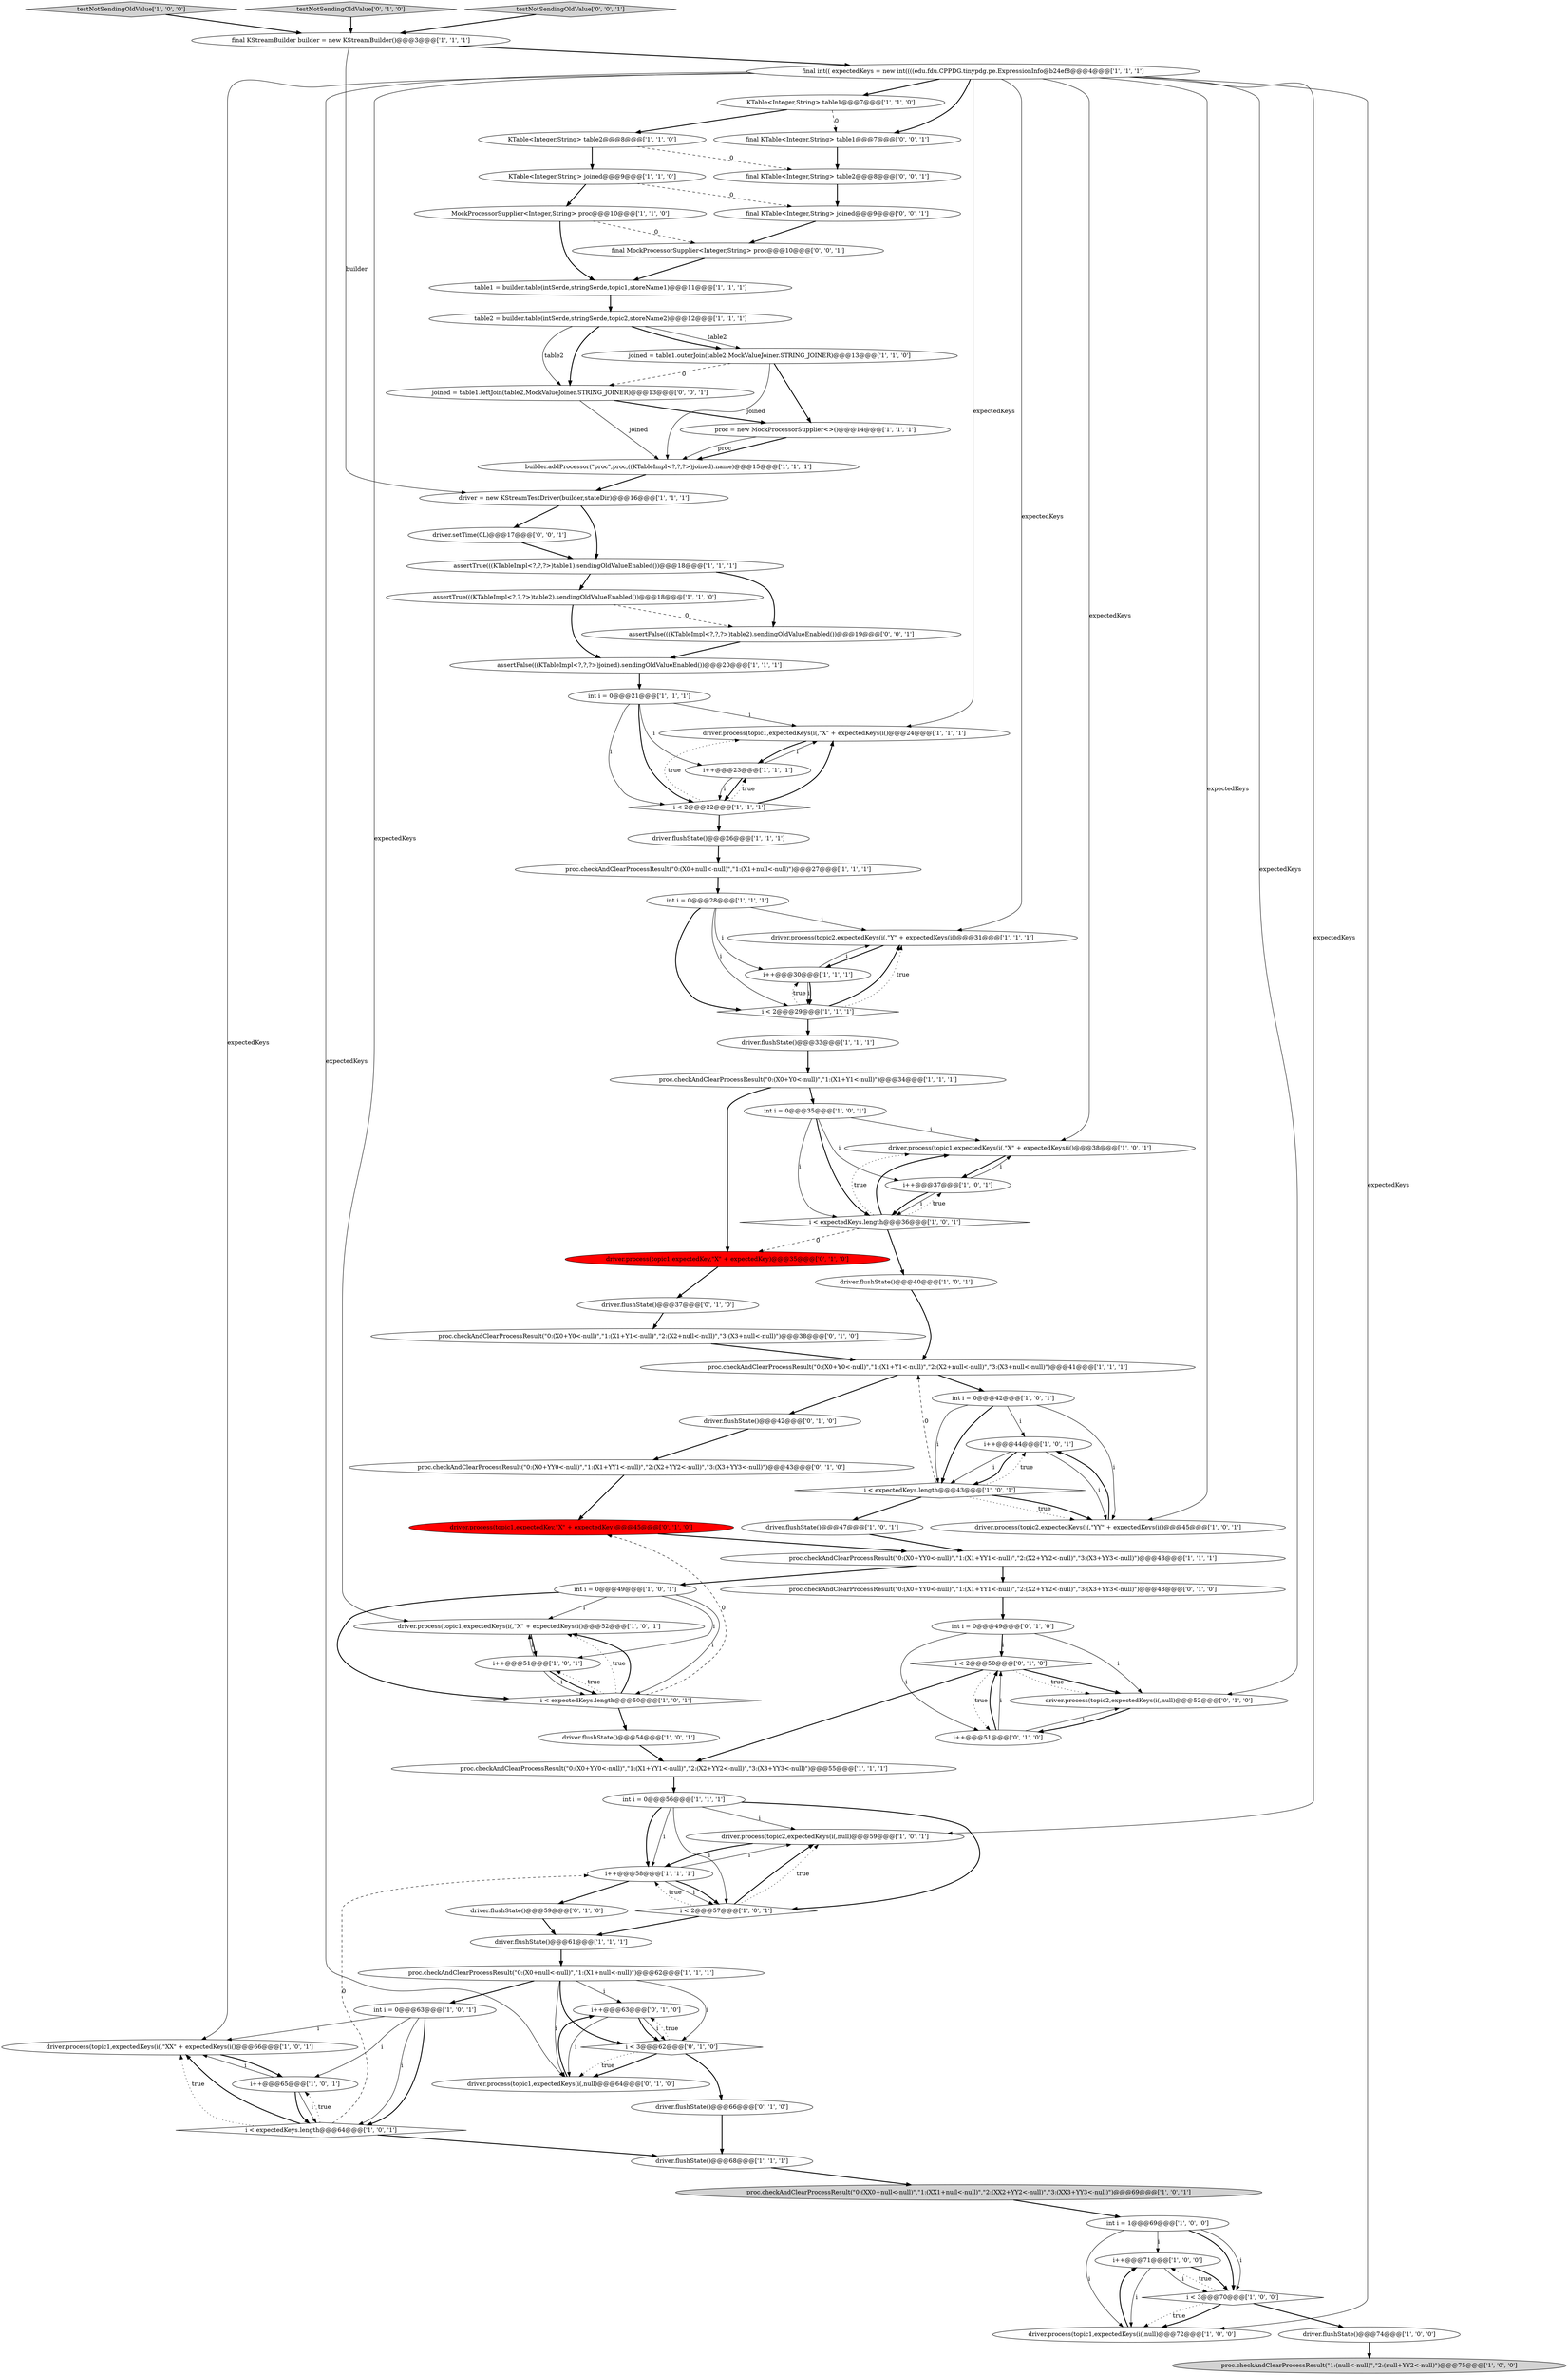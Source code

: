 digraph {
76 [style = filled, label = "proc.checkAndClearProcessResult(\"0:(X0+YY0<-null)\",\"1:(X1+YY1<-null)\",\"2:(X2+YY2<-null)\",\"3:(X3+YY3<-null)\")@@@48@@@['0', '1', '0']", fillcolor = white, shape = ellipse image = "AAA0AAABBB2BBB"];
20 [style = filled, label = "int i = 0@@@49@@@['1', '0', '1']", fillcolor = white, shape = ellipse image = "AAA0AAABBB1BBB"];
57 [style = filled, label = "driver.process(topic2,expectedKeys(i(,null)@@@59@@@['1', '0', '1']", fillcolor = white, shape = ellipse image = "AAA0AAABBB1BBB"];
45 [style = filled, label = "driver.process(topic1,expectedKeys(i(,\"XX\" + expectedKeys(i()@@@66@@@['1', '0', '1']", fillcolor = white, shape = ellipse image = "AAA0AAABBB1BBB"];
75 [style = filled, label = "i++@@@63@@@['0', '1', '0']", fillcolor = white, shape = ellipse image = "AAA0AAABBB2BBB"];
24 [style = filled, label = "assertFalse(((KTableImpl<?,?,?>)joined).sendingOldValueEnabled())@@@20@@@['1', '1', '1']", fillcolor = white, shape = ellipse image = "AAA0AAABBB1BBB"];
36 [style = filled, label = "proc.checkAndClearProcessResult(\"0:(X0+Y0<-null)\",\"1:(X1+Y1<-null)\",\"2:(X2+null<-null)\",\"3:(X3+null<-null)\")@@@41@@@['1', '1', '1']", fillcolor = white, shape = ellipse image = "AAA0AAABBB1BBB"];
27 [style = filled, label = "i++@@@71@@@['1', '0', '0']", fillcolor = white, shape = ellipse image = "AAA0AAABBB1BBB"];
42 [style = filled, label = "driver.flushState()@@@68@@@['1', '1', '1']", fillcolor = white, shape = ellipse image = "AAA0AAABBB1BBB"];
9 [style = filled, label = "proc.checkAndClearProcessResult(\"0:(XX0+null<-null)\",\"1:(XX1+null<-null)\",\"2:(XX2+YY2<-null)\",\"3:(XX3+YY3<-null)\")@@@69@@@['1', '0', '1']", fillcolor = lightgray, shape = ellipse image = "AAA0AAABBB1BBB"];
65 [style = filled, label = "driver.process(topic1,expectedKey,\"X\" + expectedKey)@@@45@@@['0', '1', '0']", fillcolor = red, shape = ellipse image = "AAA1AAABBB2BBB"];
50 [style = filled, label = "driver.process(topic2,expectedKeys(i(,\"Y\" + expectedKeys(i()@@@31@@@['1', '1', '1']", fillcolor = white, shape = ellipse image = "AAA0AAABBB1BBB"];
59 [style = filled, label = "joined = table1.outerJoin(table2,MockValueJoiner.STRING_JOINER)@@@13@@@['1', '1', '0']", fillcolor = white, shape = ellipse image = "AAA0AAABBB1BBB"];
33 [style = filled, label = "driver.flushState()@@@47@@@['1', '0', '1']", fillcolor = white, shape = ellipse image = "AAA0AAABBB1BBB"];
0 [style = filled, label = "int i = 0@@@28@@@['1', '1', '1']", fillcolor = white, shape = ellipse image = "AAA0AAABBB1BBB"];
40 [style = filled, label = "driver.process(topic1,expectedKeys(i(,\"X\" + expectedKeys(i()@@@52@@@['1', '0', '1']", fillcolor = white, shape = ellipse image = "AAA0AAABBB1BBB"];
54 [style = filled, label = "driver.process(topic1,expectedKeys(i(,null)@@@72@@@['1', '0', '0']", fillcolor = white, shape = ellipse image = "AAA0AAABBB1BBB"];
6 [style = filled, label = "i++@@@23@@@['1', '1', '1']", fillcolor = white, shape = ellipse image = "AAA0AAABBB1BBB"];
80 [style = filled, label = "driver.flushState()@@@42@@@['0', '1', '0']", fillcolor = white, shape = ellipse image = "AAA0AAABBB2BBB"];
4 [style = filled, label = "proc.checkAndClearProcessResult(\"0:(X0+null<-null)\",\"1:(X1+null<-null)\")@@@27@@@['1', '1', '1']", fillcolor = white, shape = ellipse image = "AAA0AAABBB1BBB"];
64 [style = filled, label = "proc.checkAndClearProcessResult(\"0:(X0+Y0<-null)\",\"1:(X1+Y1<-null)\",\"2:(X2+null<-null)\",\"3:(X3+null<-null)\")@@@38@@@['0', '1', '0']", fillcolor = white, shape = ellipse image = "AAA0AAABBB2BBB"];
88 [style = filled, label = "final KTable<Integer,String> joined@@@9@@@['0', '0', '1']", fillcolor = white, shape = ellipse image = "AAA0AAABBB3BBB"];
73 [style = filled, label = "i < 2@@@50@@@['0', '1', '0']", fillcolor = white, shape = diamond image = "AAA0AAABBB2BBB"];
47 [style = filled, label = "table2 = builder.table(intSerde,stringSerde,topic2,storeName2)@@@12@@@['1', '1', '1']", fillcolor = white, shape = ellipse image = "AAA0AAABBB1BBB"];
71 [style = filled, label = "driver.process(topic1,expectedKeys(i(,null)@@@64@@@['0', '1', '0']", fillcolor = white, shape = ellipse image = "AAA0AAABBB2BBB"];
35 [style = filled, label = "int i = 0@@@63@@@['1', '0', '1']", fillcolor = white, shape = ellipse image = "AAA0AAABBB1BBB"];
44 [style = filled, label = "int i = 0@@@56@@@['1', '1', '1']", fillcolor = white, shape = ellipse image = "AAA0AAABBB1BBB"];
11 [style = filled, label = "assertTrue(((KTableImpl<?,?,?>)table2).sendingOldValueEnabled())@@@18@@@['1', '1', '0']", fillcolor = white, shape = ellipse image = "AAA0AAABBB1BBB"];
32 [style = filled, label = "final int(( expectedKeys = new int((((edu.fdu.CPPDG.tinypdg.pe.ExpressionInfo@b24ef8@@@4@@@['1', '1', '1']", fillcolor = white, shape = ellipse image = "AAA0AAABBB1BBB"];
49 [style = filled, label = "i < 2@@@22@@@['1', '1', '1']", fillcolor = white, shape = diamond image = "AAA0AAABBB1BBB"];
79 [style = filled, label = "driver.flushState()@@@66@@@['0', '1', '0']", fillcolor = white, shape = ellipse image = "AAA0AAABBB2BBB"];
82 [style = filled, label = "driver.setTime(0L)@@@17@@@['0', '0', '1']", fillcolor = white, shape = ellipse image = "AAA0AAABBB3BBB"];
1 [style = filled, label = "proc.checkAndClearProcessResult(\"0:(X0+Y0<-null)\",\"1:(X1+Y1<-null)\")@@@34@@@['1', '1', '1']", fillcolor = white, shape = ellipse image = "AAA0AAABBB1BBB"];
39 [style = filled, label = "builder.addProcessor(\"proc\",proc,((KTableImpl<?,?,?>)joined).name)@@@15@@@['1', '1', '1']", fillcolor = white, shape = ellipse image = "AAA0AAABBB1BBB"];
69 [style = filled, label = "proc.checkAndClearProcessResult(\"0:(X0+YY0<-null)\",\"1:(X1+YY1<-null)\",\"2:(X2+YY2<-null)\",\"3:(X3+YY3<-null)\")@@@43@@@['0', '1', '0']", fillcolor = white, shape = ellipse image = "AAA0AAABBB2BBB"];
3 [style = filled, label = "testNotSendingOldValue['1', '0', '0']", fillcolor = lightgray, shape = diamond image = "AAA0AAABBB1BBB"];
34 [style = filled, label = "i++@@@58@@@['1', '1', '1']", fillcolor = white, shape = ellipse image = "AAA0AAABBB1BBB"];
60 [style = filled, label = "int i = 0@@@35@@@['1', '0', '1']", fillcolor = white, shape = ellipse image = "AAA0AAABBB1BBB"];
58 [style = filled, label = "proc.checkAndClearProcessResult(\"0:(X0+YY0<-null)\",\"1:(X1+YY1<-null)\",\"2:(X2+YY2<-null)\",\"3:(X3+YY3<-null)\")@@@55@@@['1', '1', '1']", fillcolor = white, shape = ellipse image = "AAA0AAABBB1BBB"];
84 [style = filled, label = "final MockProcessorSupplier<Integer,String> proc@@@10@@@['0', '0', '1']", fillcolor = white, shape = ellipse image = "AAA0AAABBB3BBB"];
16 [style = filled, label = "driver.flushState()@@@61@@@['1', '1', '1']", fillcolor = white, shape = ellipse image = "AAA0AAABBB1BBB"];
38 [style = filled, label = "proc.checkAndClearProcessResult(\"0:(X0+YY0<-null)\",\"1:(X1+YY1<-null)\",\"2:(X2+YY2<-null)\",\"3:(X3+YY3<-null)\")@@@48@@@['1', '1', '1']", fillcolor = white, shape = ellipse image = "AAA0AAABBB1BBB"];
2 [style = filled, label = "driver.process(topic1,expectedKeys(i(,\"X\" + expectedKeys(i()@@@38@@@['1', '0', '1']", fillcolor = white, shape = ellipse image = "AAA0AAABBB1BBB"];
81 [style = filled, label = "assertFalse(((KTableImpl<?,?,?>)table2).sendingOldValueEnabled())@@@19@@@['0', '0', '1']", fillcolor = white, shape = ellipse image = "AAA0AAABBB3BBB"];
55 [style = filled, label = "MockProcessorSupplier<Integer,String> proc@@@10@@@['1', '1', '0']", fillcolor = white, shape = ellipse image = "AAA0AAABBB1BBB"];
68 [style = filled, label = "driver.flushState()@@@37@@@['0', '1', '0']", fillcolor = white, shape = ellipse image = "AAA0AAABBB2BBB"];
13 [style = filled, label = "driver.process(topic1,expectedKeys(i(,\"X\" + expectedKeys(i()@@@24@@@['1', '1', '1']", fillcolor = white, shape = ellipse image = "AAA0AAABBB1BBB"];
77 [style = filled, label = "driver.process(topic1,expectedKey,\"X\" + expectedKey)@@@35@@@['0', '1', '0']", fillcolor = red, shape = ellipse image = "AAA1AAABBB2BBB"];
7 [style = filled, label = "table1 = builder.table(intSerde,stringSerde,topic1,storeName1)@@@11@@@['1', '1', '1']", fillcolor = white, shape = ellipse image = "AAA0AAABBB1BBB"];
10 [style = filled, label = "i++@@@44@@@['1', '0', '1']", fillcolor = white, shape = ellipse image = "AAA0AAABBB1BBB"];
87 [style = filled, label = "joined = table1.leftJoin(table2,MockValueJoiner.STRING_JOINER)@@@13@@@['0', '0', '1']", fillcolor = white, shape = ellipse image = "AAA0AAABBB3BBB"];
37 [style = filled, label = "i++@@@51@@@['1', '0', '1']", fillcolor = white, shape = ellipse image = "AAA0AAABBB1BBB"];
61 [style = filled, label = "driver.flushState()@@@40@@@['1', '0', '1']", fillcolor = white, shape = ellipse image = "AAA0AAABBB1BBB"];
30 [style = filled, label = "i++@@@30@@@['1', '1', '1']", fillcolor = white, shape = ellipse image = "AAA0AAABBB1BBB"];
86 [style = filled, label = "final KTable<Integer,String> table1@@@7@@@['0', '0', '1']", fillcolor = white, shape = ellipse image = "AAA0AAABBB3BBB"];
78 [style = filled, label = "int i = 0@@@49@@@['0', '1', '0']", fillcolor = white, shape = ellipse image = "AAA0AAABBB2BBB"];
83 [style = filled, label = "final KTable<Integer,String> table2@@@8@@@['0', '0', '1']", fillcolor = white, shape = ellipse image = "AAA0AAABBB3BBB"];
48 [style = filled, label = "driver.flushState()@@@26@@@['1', '1', '1']", fillcolor = white, shape = ellipse image = "AAA0AAABBB1BBB"];
29 [style = filled, label = "KTable<Integer,String> table1@@@7@@@['1', '1', '0']", fillcolor = white, shape = ellipse image = "AAA0AAABBB1BBB"];
31 [style = filled, label = "proc.checkAndClearProcessResult(\"1:(null<-null)\",\"2:(null+YY2<-null)\")@@@75@@@['1', '0', '0']", fillcolor = lightgray, shape = ellipse image = "AAA0AAABBB1BBB"];
62 [style = filled, label = "i++@@@65@@@['1', '0', '1']", fillcolor = white, shape = ellipse image = "AAA0AAABBB1BBB"];
15 [style = filled, label = "i < expectedKeys.length@@@36@@@['1', '0', '1']", fillcolor = white, shape = diamond image = "AAA0AAABBB1BBB"];
28 [style = filled, label = "int i = 1@@@69@@@['1', '0', '0']", fillcolor = white, shape = ellipse image = "AAA0AAABBB1BBB"];
67 [style = filled, label = "testNotSendingOldValue['0', '1', '0']", fillcolor = lightgray, shape = diamond image = "AAA0AAABBB2BBB"];
14 [style = filled, label = "i < 2@@@29@@@['1', '1', '1']", fillcolor = white, shape = diamond image = "AAA0AAABBB1BBB"];
23 [style = filled, label = "i++@@@37@@@['1', '0', '1']", fillcolor = white, shape = ellipse image = "AAA0AAABBB1BBB"];
46 [style = filled, label = "i < expectedKeys.length@@@64@@@['1', '0', '1']", fillcolor = white, shape = diamond image = "AAA0AAABBB1BBB"];
56 [style = filled, label = "driver.process(topic2,expectedKeys(i(,\"YY\" + expectedKeys(i()@@@45@@@['1', '0', '1']", fillcolor = white, shape = ellipse image = "AAA0AAABBB1BBB"];
70 [style = filled, label = "driver.process(topic2,expectedKeys(i(,null)@@@52@@@['0', '1', '0']", fillcolor = white, shape = ellipse image = "AAA0AAABBB2BBB"];
17 [style = filled, label = "assertTrue(((KTableImpl<?,?,?>)table1).sendingOldValueEnabled())@@@18@@@['1', '1', '1']", fillcolor = white, shape = ellipse image = "AAA0AAABBB1BBB"];
5 [style = filled, label = "proc = new MockProcessorSupplier<>()@@@14@@@['1', '1', '1']", fillcolor = white, shape = ellipse image = "AAA0AAABBB1BBB"];
8 [style = filled, label = "KTable<Integer,String> table2@@@8@@@['1', '1', '0']", fillcolor = white, shape = ellipse image = "AAA0AAABBB1BBB"];
51 [style = filled, label = "driver.flushState()@@@74@@@['1', '0', '0']", fillcolor = white, shape = ellipse image = "AAA0AAABBB1BBB"];
18 [style = filled, label = "proc.checkAndClearProcessResult(\"0:(X0+null<-null)\",\"1:(X1+null<-null)\")@@@62@@@['1', '1', '1']", fillcolor = white, shape = ellipse image = "AAA0AAABBB1BBB"];
52 [style = filled, label = "driver.flushState()@@@33@@@['1', '1', '1']", fillcolor = white, shape = ellipse image = "AAA0AAABBB1BBB"];
43 [style = filled, label = "i < expectedKeys.length@@@43@@@['1', '0', '1']", fillcolor = white, shape = diamond image = "AAA0AAABBB1BBB"];
41 [style = filled, label = "KTable<Integer,String> joined@@@9@@@['1', '1', '0']", fillcolor = white, shape = ellipse image = "AAA0AAABBB1BBB"];
85 [style = filled, label = "testNotSendingOldValue['0', '0', '1']", fillcolor = lightgray, shape = diamond image = "AAA0AAABBB3BBB"];
12 [style = filled, label = "i < expectedKeys.length@@@50@@@['1', '0', '1']", fillcolor = white, shape = diamond image = "AAA0AAABBB1BBB"];
21 [style = filled, label = "i < 3@@@70@@@['1', '0', '0']", fillcolor = white, shape = diamond image = "AAA0AAABBB1BBB"];
25 [style = filled, label = "int i = 0@@@42@@@['1', '0', '1']", fillcolor = white, shape = ellipse image = "AAA0AAABBB1BBB"];
63 [style = filled, label = "driver = new KStreamTestDriver(builder,stateDir)@@@16@@@['1', '1', '1']", fillcolor = white, shape = ellipse image = "AAA0AAABBB1BBB"];
66 [style = filled, label = "i < 3@@@62@@@['0', '1', '0']", fillcolor = white, shape = diamond image = "AAA0AAABBB2BBB"];
26 [style = filled, label = "int i = 0@@@21@@@['1', '1', '1']", fillcolor = white, shape = ellipse image = "AAA0AAABBB1BBB"];
53 [style = filled, label = "driver.flushState()@@@54@@@['1', '0', '1']", fillcolor = white, shape = ellipse image = "AAA0AAABBB1BBB"];
72 [style = filled, label = "i++@@@51@@@['0', '1', '0']", fillcolor = white, shape = ellipse image = "AAA0AAABBB2BBB"];
22 [style = filled, label = "i < 2@@@57@@@['1', '0', '1']", fillcolor = white, shape = diamond image = "AAA0AAABBB1BBB"];
74 [style = filled, label = "driver.flushState()@@@59@@@['0', '1', '0']", fillcolor = white, shape = ellipse image = "AAA0AAABBB2BBB"];
19 [style = filled, label = "final KStreamBuilder builder = new KStreamBuilder()@@@3@@@['1', '1', '1']", fillcolor = white, shape = ellipse image = "AAA0AAABBB1BBB"];
52->1 [style = bold, label=""];
64->36 [style = bold, label=""];
12->53 [style = bold, label=""];
28->54 [style = solid, label="i"];
54->27 [style = bold, label=""];
12->40 [style = dotted, label="true"];
21->51 [style = bold, label=""];
38->76 [style = bold, label=""];
83->88 [style = bold, label=""];
25->43 [style = solid, label="i"];
43->56 [style = dotted, label="true"];
73->58 [style = bold, label=""];
46->62 [style = dotted, label="true"];
15->61 [style = bold, label=""];
43->36 [style = dashed, label="0"];
32->45 [style = solid, label="expectedKeys"];
32->54 [style = solid, label="expectedKeys"];
37->12 [style = solid, label="i"];
48->4 [style = bold, label=""];
12->65 [style = dashed, label="0"];
42->9 [style = bold, label=""];
21->54 [style = bold, label=""];
49->48 [style = bold, label=""];
53->58 [style = bold, label=""];
21->27 [style = dotted, label="true"];
44->22 [style = solid, label="i"];
25->43 [style = bold, label=""];
8->83 [style = dashed, label="0"];
78->72 [style = solid, label="i"];
6->13 [style = solid, label="i"];
57->34 [style = bold, label=""];
32->13 [style = solid, label="expectedKeys"];
2->23 [style = bold, label=""];
12->40 [style = bold, label=""];
0->14 [style = bold, label=""];
28->21 [style = bold, label=""];
20->37 [style = solid, label="i"];
30->14 [style = solid, label="i"];
78->70 [style = solid, label="i"];
3->19 [style = bold, label=""];
49->13 [style = bold, label=""];
82->17 [style = bold, label=""];
72->73 [style = bold, label=""];
22->57 [style = bold, label=""];
45->62 [style = bold, label=""];
46->34 [style = dashed, label="0"];
18->35 [style = bold, label=""];
30->14 [style = bold, label=""];
20->12 [style = solid, label="i"];
47->87 [style = solid, label="table2"];
34->57 [style = solid, label="i"];
32->70 [style = solid, label="expectedKeys"];
40->37 [style = bold, label=""];
72->73 [style = solid, label="i"];
67->19 [style = bold, label=""];
81->24 [style = bold, label=""];
26->49 [style = solid, label="i"];
46->42 [style = bold, label=""];
62->46 [style = bold, label=""];
85->19 [style = bold, label=""];
6->49 [style = solid, label="i"];
47->59 [style = solid, label="table2"];
5->39 [style = bold, label=""];
50->30 [style = bold, label=""];
15->2 [style = dotted, label="true"];
10->56 [style = solid, label="i"];
32->50 [style = solid, label="expectedKeys"];
23->2 [style = solid, label="i"];
26->49 [style = bold, label=""];
29->86 [style = dashed, label="0"];
6->49 [style = bold, label=""];
28->27 [style = solid, label="i"];
47->87 [style = bold, label=""];
34->74 [style = bold, label=""];
71->75 [style = bold, label=""];
18->66 [style = solid, label="i"];
10->43 [style = solid, label="i"];
55->84 [style = dashed, label="0"];
4->0 [style = bold, label=""];
56->10 [style = bold, label=""];
36->25 [style = bold, label=""];
87->39 [style = solid, label="joined"];
75->66 [style = bold, label=""];
21->54 [style = dotted, label="true"];
23->15 [style = solid, label="i"];
65->38 [style = bold, label=""];
55->7 [style = bold, label=""];
72->70 [style = solid, label="i"];
44->57 [style = solid, label="i"];
44->34 [style = bold, label=""];
66->71 [style = bold, label=""];
46->45 [style = dotted, label="true"];
0->50 [style = solid, label="i"];
14->52 [style = bold, label=""];
43->33 [style = bold, label=""];
44->22 [style = bold, label=""];
78->73 [style = bold, label=""];
30->50 [style = solid, label="i"];
35->46 [style = solid, label="i"];
88->84 [style = bold, label=""];
20->40 [style = solid, label="i"];
32->71 [style = solid, label="expectedKeys"];
12->37 [style = dotted, label="true"];
43->10 [style = dotted, label="true"];
27->54 [style = solid, label="i"];
18->66 [style = bold, label=""];
73->72 [style = dotted, label="true"];
38->20 [style = bold, label=""];
49->13 [style = dotted, label="true"];
16->18 [style = bold, label=""];
8->41 [style = bold, label=""];
10->43 [style = bold, label=""];
66->75 [style = dotted, label="true"];
37->40 [style = solid, label="i"];
22->16 [style = bold, label=""];
23->15 [style = bold, label=""];
84->7 [style = bold, label=""];
35->62 [style = solid, label="i"];
62->45 [style = solid, label="i"];
73->70 [style = bold, label=""];
59->5 [style = bold, label=""];
11->24 [style = bold, label=""];
26->13 [style = solid, label="i"];
77->68 [style = bold, label=""];
47->59 [style = bold, label=""];
86->83 [style = bold, label=""];
49->6 [style = dotted, label="true"];
37->12 [style = bold, label=""];
61->36 [style = bold, label=""];
75->71 [style = solid, label="i"];
9->28 [style = bold, label=""];
14->30 [style = dotted, label="true"];
24->26 [style = bold, label=""];
5->39 [style = solid, label="proc"];
25->56 [style = solid, label="i"];
34->22 [style = solid, label="i"];
19->32 [style = bold, label=""];
74->16 [style = bold, label=""];
59->39 [style = solid, label="joined"];
26->6 [style = solid, label="i"];
78->73 [style = solid, label="i"];
63->17 [style = bold, label=""];
0->30 [style = solid, label="i"];
1->77 [style = bold, label=""];
14->50 [style = bold, label=""];
32->57 [style = solid, label="expectedKeys"];
73->70 [style = dotted, label="true"];
25->10 [style = solid, label="i"];
70->72 [style = bold, label=""];
13->6 [style = bold, label=""];
15->23 [style = dotted, label="true"];
27->21 [style = bold, label=""];
76->78 [style = bold, label=""];
1->60 [style = bold, label=""];
68->64 [style = bold, label=""];
39->63 [style = bold, label=""];
32->86 [style = bold, label=""];
69->65 [style = bold, label=""];
22->34 [style = dotted, label="true"];
29->8 [style = bold, label=""];
63->82 [style = bold, label=""];
15->2 [style = bold, label=""];
11->81 [style = dashed, label="0"];
18->75 [style = solid, label="i"];
22->57 [style = dotted, label="true"];
60->15 [style = solid, label="i"];
14->50 [style = dotted, label="true"];
7->47 [style = bold, label=""];
41->55 [style = bold, label=""];
15->77 [style = dashed, label="0"];
60->15 [style = bold, label=""];
35->45 [style = solid, label="i"];
79->42 [style = bold, label=""];
44->34 [style = solid, label="i"];
32->40 [style = solid, label="expectedKeys"];
19->63 [style = solid, label="builder"];
36->80 [style = bold, label=""];
34->22 [style = bold, label=""];
58->44 [style = bold, label=""];
32->29 [style = bold, label=""];
66->71 [style = dotted, label="true"];
32->56 [style = solid, label="expectedKeys"];
0->14 [style = solid, label="i"];
28->21 [style = solid, label="i"];
75->66 [style = solid, label="i"];
59->87 [style = dashed, label="0"];
60->2 [style = solid, label="i"];
20->12 [style = bold, label=""];
87->5 [style = bold, label=""];
17->81 [style = bold, label=""];
46->45 [style = bold, label=""];
80->69 [style = bold, label=""];
33->38 [style = bold, label=""];
41->88 [style = dashed, label="0"];
51->31 [style = bold, label=""];
27->21 [style = solid, label="i"];
32->2 [style = solid, label="expectedKeys"];
60->23 [style = solid, label="i"];
43->56 [style = bold, label=""];
18->71 [style = solid, label="i"];
66->79 [style = bold, label=""];
62->46 [style = solid, label="i"];
17->11 [style = bold, label=""];
35->46 [style = bold, label=""];
}
